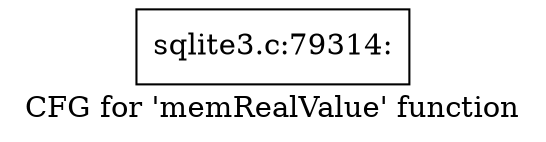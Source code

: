 digraph "CFG for 'memRealValue' function" {
	label="CFG for 'memRealValue' function";

	Node0x55c0f7ae7be0 [shape=record,label="{sqlite3.c:79314:}"];
}
